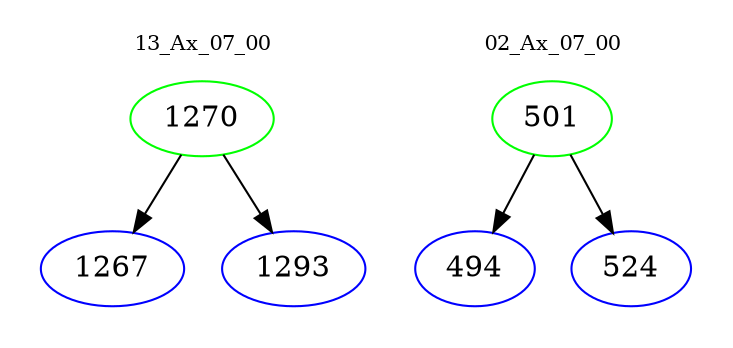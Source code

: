 digraph{
subgraph cluster_0 {
color = white
label = "13_Ax_07_00";
fontsize=10;
T0_1270 [label="1270", color="green"]
T0_1270 -> T0_1267 [color="black"]
T0_1267 [label="1267", color="blue"]
T0_1270 -> T0_1293 [color="black"]
T0_1293 [label="1293", color="blue"]
}
subgraph cluster_1 {
color = white
label = "02_Ax_07_00";
fontsize=10;
T1_501 [label="501", color="green"]
T1_501 -> T1_494 [color="black"]
T1_494 [label="494", color="blue"]
T1_501 -> T1_524 [color="black"]
T1_524 [label="524", color="blue"]
}
}
